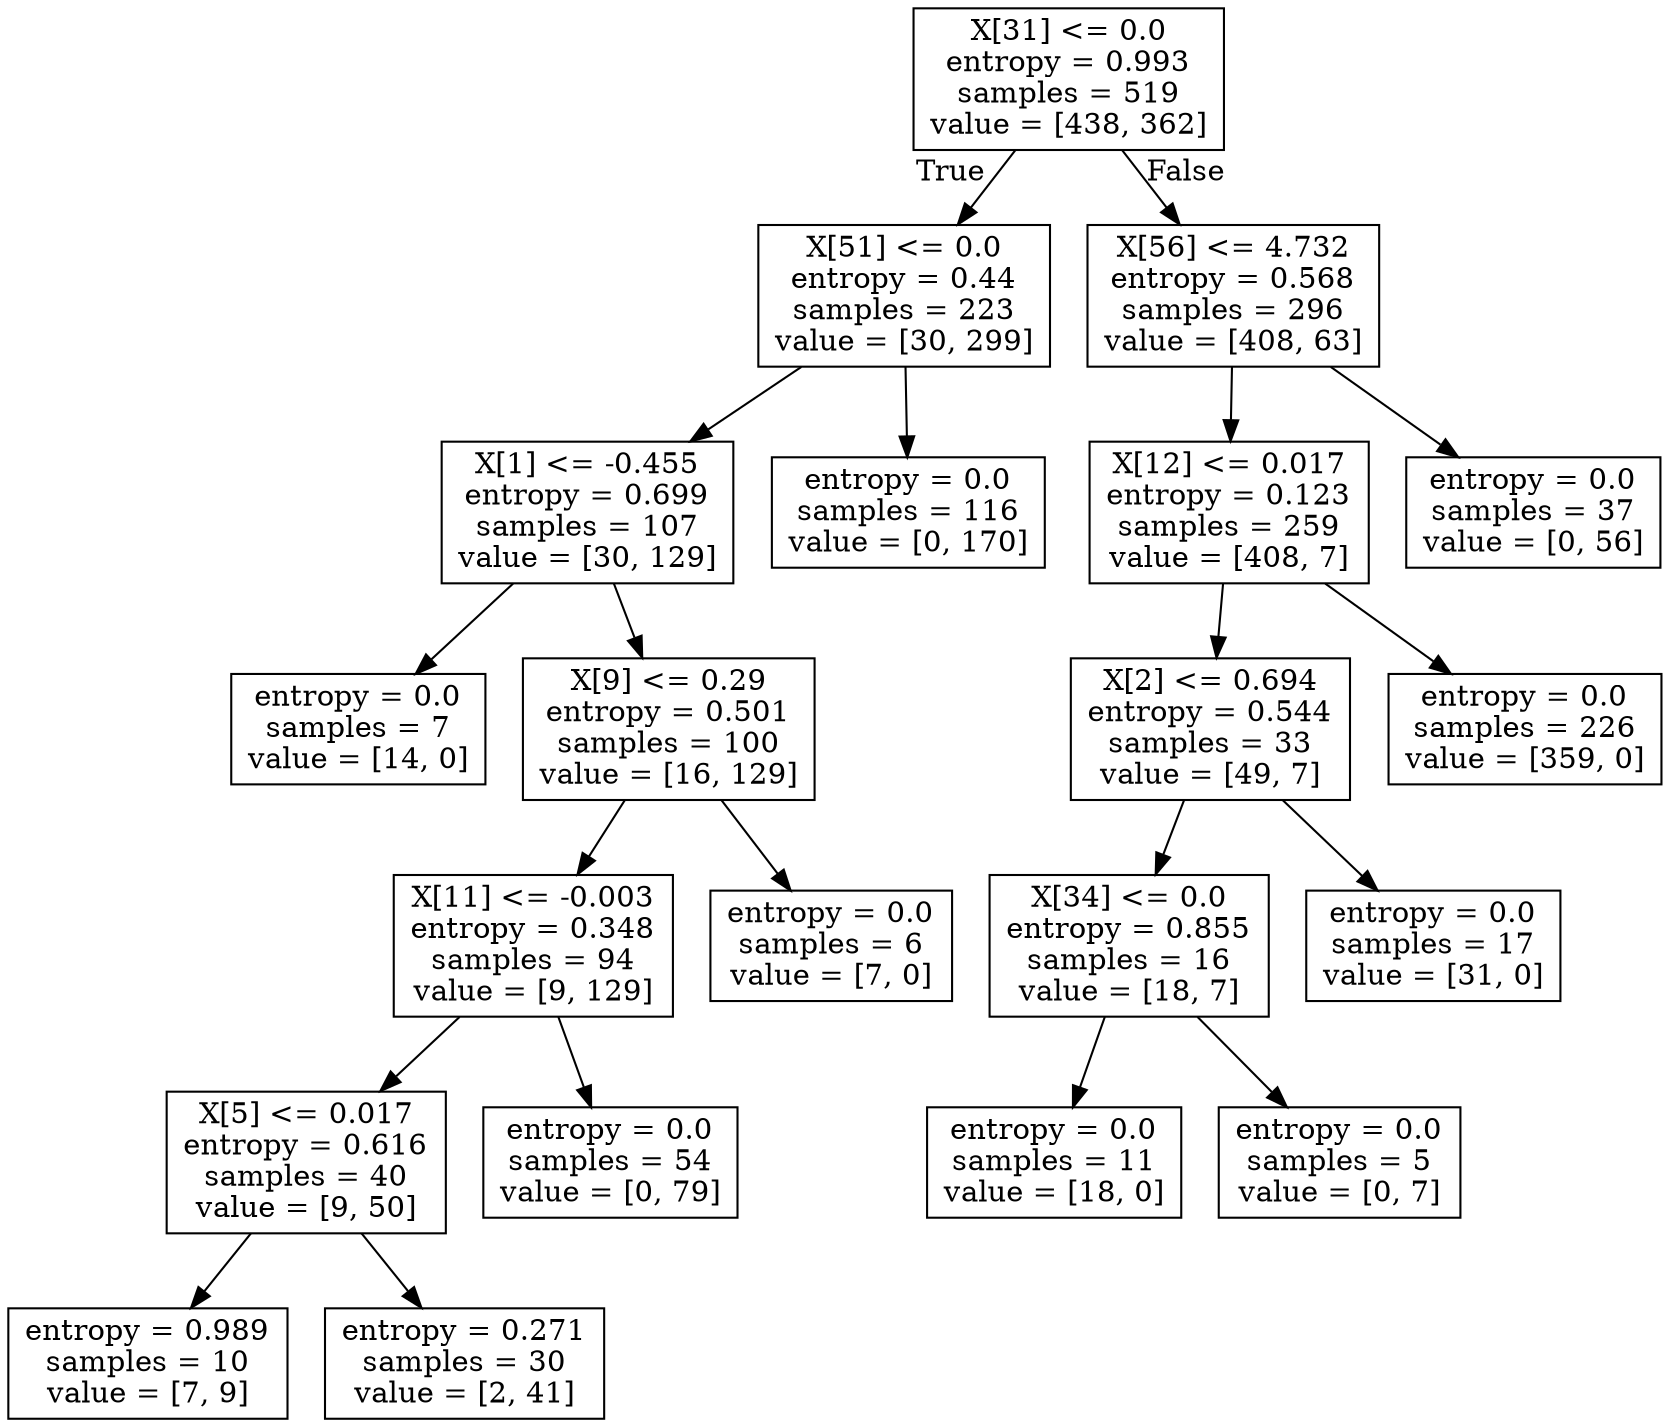 digraph Tree {
node [shape=box] ;
0 [label="X[31] <= 0.0\nentropy = 0.993\nsamples = 519\nvalue = [438, 362]"] ;
1 [label="X[51] <= 0.0\nentropy = 0.44\nsamples = 223\nvalue = [30, 299]"] ;
0 -> 1 [labeldistance=2.5, labelangle=45, headlabel="True"] ;
2 [label="X[1] <= -0.455\nentropy = 0.699\nsamples = 107\nvalue = [30, 129]"] ;
1 -> 2 ;
3 [label="entropy = 0.0\nsamples = 7\nvalue = [14, 0]"] ;
2 -> 3 ;
4 [label="X[9] <= 0.29\nentropy = 0.501\nsamples = 100\nvalue = [16, 129]"] ;
2 -> 4 ;
5 [label="X[11] <= -0.003\nentropy = 0.348\nsamples = 94\nvalue = [9, 129]"] ;
4 -> 5 ;
6 [label="X[5] <= 0.017\nentropy = 0.616\nsamples = 40\nvalue = [9, 50]"] ;
5 -> 6 ;
7 [label="entropy = 0.989\nsamples = 10\nvalue = [7, 9]"] ;
6 -> 7 ;
8 [label="entropy = 0.271\nsamples = 30\nvalue = [2, 41]"] ;
6 -> 8 ;
9 [label="entropy = 0.0\nsamples = 54\nvalue = [0, 79]"] ;
5 -> 9 ;
10 [label="entropy = 0.0\nsamples = 6\nvalue = [7, 0]"] ;
4 -> 10 ;
11 [label="entropy = 0.0\nsamples = 116\nvalue = [0, 170]"] ;
1 -> 11 ;
12 [label="X[56] <= 4.732\nentropy = 0.568\nsamples = 296\nvalue = [408, 63]"] ;
0 -> 12 [labeldistance=2.5, labelangle=-45, headlabel="False"] ;
13 [label="X[12] <= 0.017\nentropy = 0.123\nsamples = 259\nvalue = [408, 7]"] ;
12 -> 13 ;
14 [label="X[2] <= 0.694\nentropy = 0.544\nsamples = 33\nvalue = [49, 7]"] ;
13 -> 14 ;
15 [label="X[34] <= 0.0\nentropy = 0.855\nsamples = 16\nvalue = [18, 7]"] ;
14 -> 15 ;
16 [label="entropy = 0.0\nsamples = 11\nvalue = [18, 0]"] ;
15 -> 16 ;
17 [label="entropy = 0.0\nsamples = 5\nvalue = [0, 7]"] ;
15 -> 17 ;
18 [label="entropy = 0.0\nsamples = 17\nvalue = [31, 0]"] ;
14 -> 18 ;
19 [label="entropy = 0.0\nsamples = 226\nvalue = [359, 0]"] ;
13 -> 19 ;
20 [label="entropy = 0.0\nsamples = 37\nvalue = [0, 56]"] ;
12 -> 20 ;
}